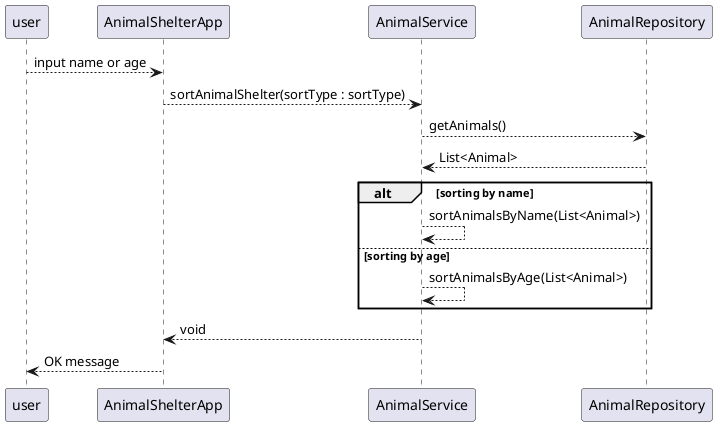 @startuml

user --> AnimalShelterApp  : input name or age
AnimalShelterApp --> AnimalService : sortAnimalShelter(sortType : sortType)
AnimalService --> AnimalRepository : getAnimals()
AnimalService <-- AnimalRepository : List<Animal>
alt sorting by name


AnimalService --> AnimalService : sortAnimalsByName(List<Animal>)

else sorting by age


AnimalService --> AnimalService : sortAnimalsByAge(List<Animal>)
end
AnimalShelterApp <-- AnimalService : void
user <-- AnimalShelterApp : OK message


@enduml



@startuml

user --> AnimalShelterApp  : input name or age
AnimalShelterApp --> AnimalService : sortAnimalShelter(sortType : sortType)
AnimalService --> AnimalRepository : getAnimals()
AnimalService <-- AnimalRepository : List<Animal>
AnimalService --> AnimalService : sortAnimalsByName(List<Animal>)
AnimalShelterApp <-- AnimalService : void
user <-- AnimalShelterApp : OK message
@enduml


@startuml

user--> frontend
frontend-->backend_controller
backend_controller-->backend_service
backend_service-->backend_repository
backend_repository-->database
backend_repository <-- database
backend_service <-- backend_repository
backend_controller<--backend_service
frontend<--backend_controller
user <-- frontend




@enduml